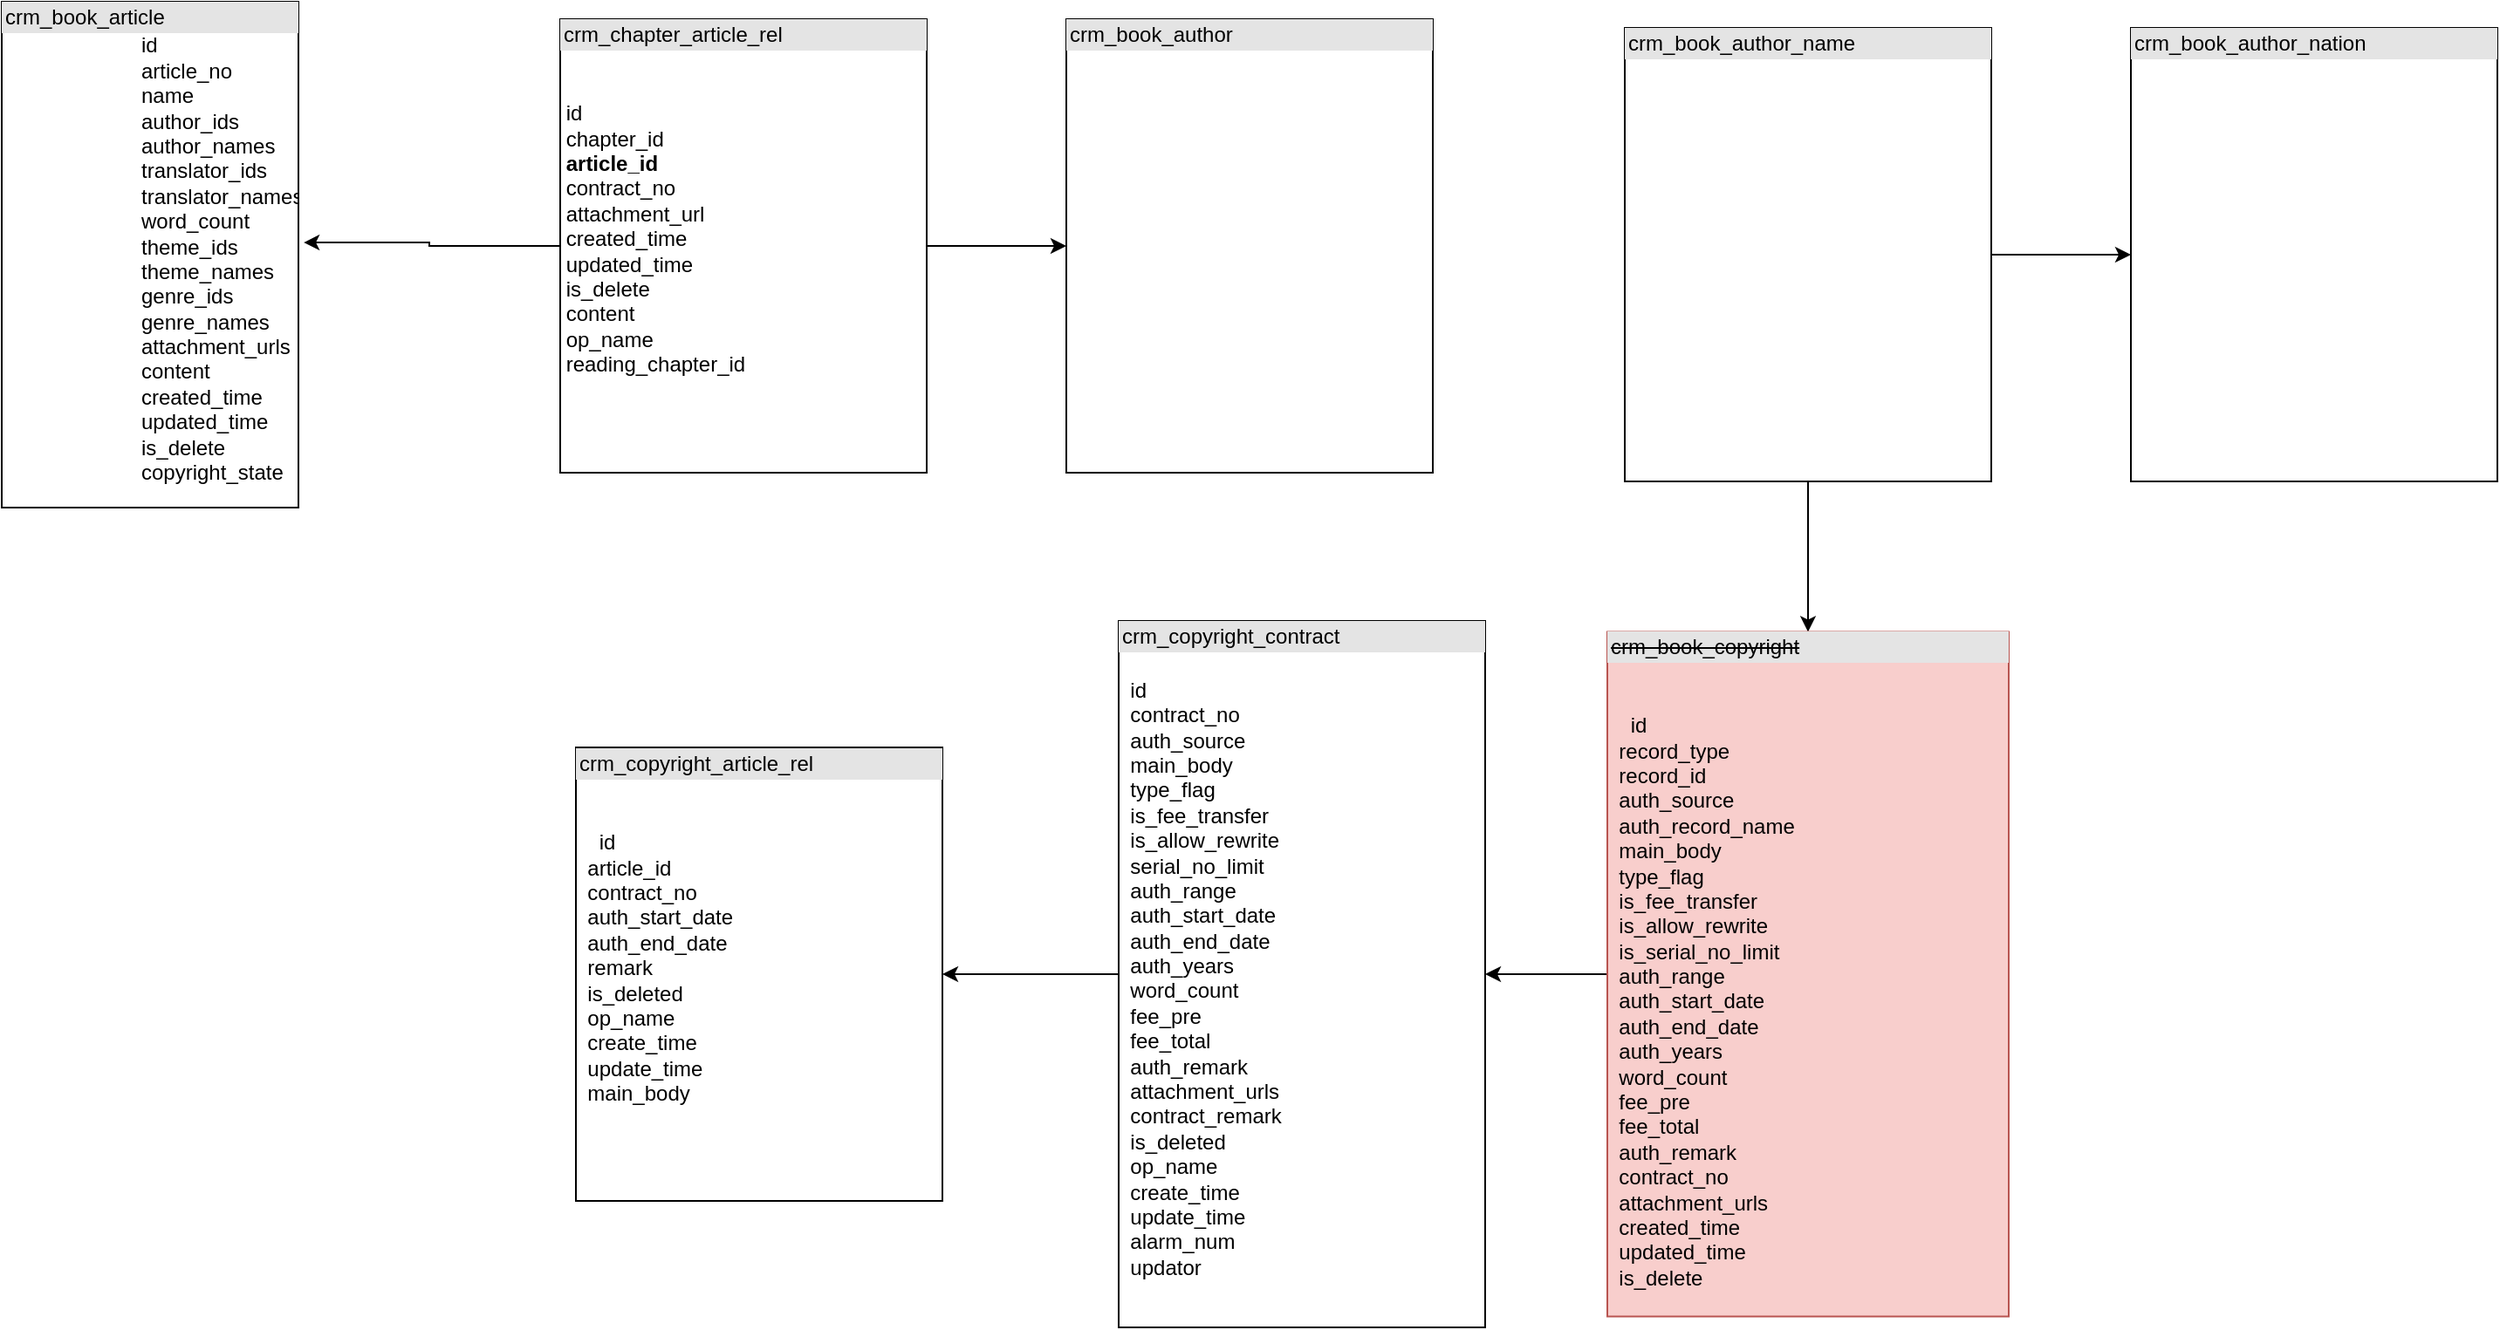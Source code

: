 <mxfile version="21.2.3" type="github">
  <diagram name="第 1 页" id="yB2aKCrz24odWWb_tVtd">
    <mxGraphModel dx="2261" dy="708" grid="1" gridSize="10" guides="1" tooltips="1" connect="1" arrows="1" fold="1" page="1" pageScale="1" pageWidth="827" pageHeight="1169" math="0" shadow="0">
      <root>
        <mxCell id="0" />
        <mxCell id="1" parent="0" />
        <mxCell id="_Xwa_iLSkTiV_m_WX92b-1" value="&lt;div style=&quot;box-sizing:border-box;width:100%;background:#e4e4e4;padding:2px;&quot;&gt;crm_book_article&lt;/div&gt;&lt;blockquote style=&quot;margin: 0 0 0 40px; border: none; padding: 0px;&quot;&gt;&lt;blockquote style=&quot;margin: 0 0 0 40px; border: none; padding: 0px;&quot;&gt;&lt;div&gt;&lt;span style=&quot;background-color: initial;&quot;&gt;id&lt;/span&gt;&lt;br&gt;&lt;/div&gt;&lt;/blockquote&gt;&lt;blockquote style=&quot;margin: 0 0 0 40px; border: none; padding: 0px;&quot;&gt;&lt;div&gt;article_no&lt;/div&gt;&lt;/blockquote&gt;&lt;blockquote style=&quot;margin: 0 0 0 40px; border: none; padding: 0px;&quot;&gt;&lt;div&gt;name&lt;/div&gt;&lt;/blockquote&gt;&lt;blockquote style=&quot;margin: 0 0 0 40px; border: none; padding: 0px;&quot;&gt;&lt;div&gt;author_ids&lt;/div&gt;&lt;/blockquote&gt;&lt;blockquote style=&quot;margin: 0 0 0 40px; border: none; padding: 0px;&quot;&gt;&lt;div&gt;author_names&lt;/div&gt;&lt;/blockquote&gt;&lt;blockquote style=&quot;margin: 0 0 0 40px; border: none; padding: 0px;&quot;&gt;&lt;div&gt;translator_ids&lt;/div&gt;&lt;/blockquote&gt;&lt;blockquote style=&quot;margin: 0 0 0 40px; border: none; padding: 0px;&quot;&gt;&lt;div&gt;translator_names&lt;/div&gt;&lt;/blockquote&gt;&lt;blockquote style=&quot;margin: 0 0 0 40px; border: none; padding: 0px;&quot;&gt;&lt;div&gt;word_count&lt;/div&gt;&lt;/blockquote&gt;&lt;blockquote style=&quot;margin: 0 0 0 40px; border: none; padding: 0px;&quot;&gt;&lt;div&gt;theme_ids&lt;/div&gt;&lt;/blockquote&gt;&lt;blockquote style=&quot;margin: 0 0 0 40px; border: none; padding: 0px;&quot;&gt;&lt;div&gt;theme_names&lt;/div&gt;&lt;/blockquote&gt;&lt;blockquote style=&quot;margin: 0 0 0 40px; border: none; padding: 0px;&quot;&gt;&lt;div&gt;genre_ids&lt;/div&gt;&lt;/blockquote&gt;&lt;blockquote style=&quot;margin: 0 0 0 40px; border: none; padding: 0px;&quot;&gt;&lt;div&gt;genre_names&lt;/div&gt;&lt;/blockquote&gt;&lt;blockquote style=&quot;margin: 0 0 0 40px; border: none; padding: 0px;&quot;&gt;&lt;div&gt;attachment_urls&lt;/div&gt;&lt;/blockquote&gt;&lt;blockquote style=&quot;margin: 0 0 0 40px; border: none; padding: 0px;&quot;&gt;&lt;div&gt;content&lt;/div&gt;&lt;/blockquote&gt;&lt;blockquote style=&quot;margin: 0 0 0 40px; border: none; padding: 0px;&quot;&gt;&lt;div&gt;created_time&lt;/div&gt;&lt;/blockquote&gt;&lt;blockquote style=&quot;margin: 0 0 0 40px; border: none; padding: 0px;&quot;&gt;&lt;div&gt;updated_time&lt;/div&gt;&lt;/blockquote&gt;&lt;blockquote style=&quot;margin: 0 0 0 40px; border: none; padding: 0px;&quot;&gt;&lt;div&gt;is_delete&lt;/div&gt;&lt;/blockquote&gt;&lt;blockquote style=&quot;margin: 0 0 0 40px; border: none; padding: 0px;&quot;&gt;&lt;div&gt;copyright_state&lt;/div&gt;&lt;/blockquote&gt;&lt;/blockquote&gt;" style="verticalAlign=top;align=left;overflow=fill;html=1;whiteSpace=wrap;" vertex="1" parent="1">
          <mxGeometry x="-20" y="180" width="170" height="290" as="geometry" />
        </mxCell>
        <mxCell id="_Xwa_iLSkTiV_m_WX92b-3" style="edgeStyle=orthogonalEdgeStyle;rounded=0;orthogonalLoop=1;jettySize=auto;html=1;exitX=0;exitY=0.5;exitDx=0;exitDy=0;entryX=1.018;entryY=0.476;entryDx=0;entryDy=0;entryPerimeter=0;" edge="1" parent="1" source="_Xwa_iLSkTiV_m_WX92b-2" target="_Xwa_iLSkTiV_m_WX92b-1">
          <mxGeometry relative="1" as="geometry" />
        </mxCell>
        <mxCell id="_Xwa_iLSkTiV_m_WX92b-5" value="" style="edgeStyle=orthogonalEdgeStyle;rounded=0;orthogonalLoop=1;jettySize=auto;html=1;" edge="1" parent="1" source="_Xwa_iLSkTiV_m_WX92b-2" target="_Xwa_iLSkTiV_m_WX92b-4">
          <mxGeometry relative="1" as="geometry" />
        </mxCell>
        <mxCell id="_Xwa_iLSkTiV_m_WX92b-2" value="&lt;div style=&quot;box-sizing:border-box;width:100%;background:#e4e4e4;padding:2px;&quot;&gt;crm_chapter_article_rel&lt;/div&gt;&lt;br&gt;&lt;br&gt;&lt;div&gt;&lt;div&gt;&amp;nbsp;id&lt;/div&gt;&lt;div&gt;&amp;nbsp;chapter_id&lt;/div&gt;&lt;div&gt;&amp;nbsp;&lt;b&gt;article_id&lt;/b&gt;&lt;/div&gt;&lt;div&gt;&amp;nbsp;contract_no&lt;/div&gt;&lt;div&gt;&amp;nbsp;attachment_url&lt;/div&gt;&lt;div&gt;&amp;nbsp;created_time&lt;/div&gt;&lt;div&gt;&amp;nbsp;updated_time&lt;/div&gt;&lt;div&gt;&amp;nbsp;is_delete&lt;/div&gt;&lt;div&gt;&amp;nbsp;content&lt;/div&gt;&lt;div&gt;&amp;nbsp;op_name&lt;/div&gt;&lt;div&gt;&amp;nbsp;reading_chapter_id&lt;/div&gt;&lt;/div&gt;" style="verticalAlign=top;align=left;overflow=fill;html=1;whiteSpace=wrap;" vertex="1" parent="1">
          <mxGeometry x="300" y="190" width="210" height="260" as="geometry" />
        </mxCell>
        <mxCell id="_Xwa_iLSkTiV_m_WX92b-4" value="&lt;div style=&quot;box-sizing:border-box;width:100%;background:#e4e4e4;padding:2px;&quot;&gt;crm_book_author&lt;/div&gt;&lt;br&gt;&lt;br&gt;&lt;div&gt;&lt;div&gt;&amp;nbsp;&amp;nbsp;&lt;/div&gt;&lt;/div&gt;" style="verticalAlign=top;align=left;overflow=fill;html=1;whiteSpace=wrap;" vertex="1" parent="1">
          <mxGeometry x="590" y="190" width="210" height="260" as="geometry" />
        </mxCell>
        <mxCell id="_Xwa_iLSkTiV_m_WX92b-8" value="" style="edgeStyle=orthogonalEdgeStyle;rounded=0;orthogonalLoop=1;jettySize=auto;html=1;" edge="1" parent="1" source="_Xwa_iLSkTiV_m_WX92b-6" target="_Xwa_iLSkTiV_m_WX92b-7">
          <mxGeometry relative="1" as="geometry" />
        </mxCell>
        <mxCell id="_Xwa_iLSkTiV_m_WX92b-10" value="" style="edgeStyle=orthogonalEdgeStyle;rounded=0;orthogonalLoop=1;jettySize=auto;html=1;" edge="1" parent="1" source="_Xwa_iLSkTiV_m_WX92b-6" target="_Xwa_iLSkTiV_m_WX92b-9">
          <mxGeometry relative="1" as="geometry" />
        </mxCell>
        <mxCell id="_Xwa_iLSkTiV_m_WX92b-6" value="&lt;div style=&quot;box-sizing:border-box;width:100%;background:#e4e4e4;padding:2px;&quot;&gt;crm_book_author_name&lt;/div&gt;&lt;br&gt;&lt;br&gt;&lt;div&gt;&lt;div&gt;&amp;nbsp;&amp;nbsp;&lt;/div&gt;&lt;/div&gt;" style="verticalAlign=top;align=left;overflow=fill;html=1;whiteSpace=wrap;" vertex="1" parent="1">
          <mxGeometry x="910" y="195" width="210" height="260" as="geometry" />
        </mxCell>
        <mxCell id="_Xwa_iLSkTiV_m_WX92b-7" value="&lt;div style=&quot;box-sizing:border-box;width:100%;background:#e4e4e4;padding:2px;&quot;&gt;crm_book_author_nation&lt;/div&gt;&lt;br&gt;&lt;br&gt;&lt;div&gt;&lt;div&gt;&amp;nbsp;&amp;nbsp;&lt;/div&gt;&lt;/div&gt;" style="verticalAlign=top;align=left;overflow=fill;html=1;whiteSpace=wrap;" vertex="1" parent="1">
          <mxGeometry x="1200" y="195" width="210" height="260" as="geometry" />
        </mxCell>
        <mxCell id="_Xwa_iLSkTiV_m_WX92b-12" value="" style="edgeStyle=orthogonalEdgeStyle;rounded=0;orthogonalLoop=1;jettySize=auto;html=1;" edge="1" parent="1" source="_Xwa_iLSkTiV_m_WX92b-9" target="_Xwa_iLSkTiV_m_WX92b-11">
          <mxGeometry relative="1" as="geometry" />
        </mxCell>
        <mxCell id="_Xwa_iLSkTiV_m_WX92b-9" value="&lt;div style=&quot;box-sizing:border-box;width:100%;background:#e4e4e4;padding:2px;&quot;&gt;&lt;strike&gt;crm_book_copyright&lt;/strike&gt;&lt;/div&gt;&lt;br&gt;&lt;br&gt;&lt;div&gt;&lt;div&gt;&amp;nbsp;&amp;nbsp;&amp;nbsp; id&lt;/div&gt;&lt;div&gt;&amp;nbsp; record_type&lt;/div&gt;&lt;div&gt;&amp;nbsp; record_id&lt;/div&gt;&lt;div&gt;&amp;nbsp; auth_source&lt;/div&gt;&lt;div&gt;&amp;nbsp; auth_record_name&lt;/div&gt;&lt;div&gt;&amp;nbsp; main_body&lt;/div&gt;&lt;div&gt;&amp;nbsp; type_flag&lt;/div&gt;&lt;div&gt;&amp;nbsp; is_fee_transfer&lt;/div&gt;&lt;div&gt;&amp;nbsp; is_allow_rewrite&lt;/div&gt;&lt;div&gt;&amp;nbsp; is_serial_no_limit&lt;/div&gt;&lt;div&gt;&amp;nbsp; auth_range&lt;/div&gt;&lt;div&gt;&amp;nbsp; auth_start_date&lt;/div&gt;&lt;div&gt;&amp;nbsp; auth_end_date&lt;/div&gt;&lt;div&gt;&amp;nbsp; auth_years&lt;/div&gt;&lt;div&gt;&amp;nbsp; word_count&lt;/div&gt;&lt;div&gt;&amp;nbsp; fee_pre&lt;/div&gt;&lt;div&gt;&amp;nbsp; fee_total&lt;/div&gt;&lt;div&gt;&amp;nbsp; auth_remark&lt;/div&gt;&lt;div&gt;&amp;nbsp; contract_no&lt;/div&gt;&lt;div&gt;&amp;nbsp; attachment_urls&lt;/div&gt;&lt;div&gt;&amp;nbsp; created_time&lt;/div&gt;&lt;div&gt;&amp;nbsp; updated_time&lt;/div&gt;&lt;div&gt;&amp;nbsp; is_delete&lt;/div&gt;&lt;/div&gt;" style="verticalAlign=top;align=left;overflow=fill;html=1;whiteSpace=wrap;fillColor=#f8cecc;strokeColor=#b85450;" vertex="1" parent="1">
          <mxGeometry x="900" y="541.25" width="230" height="392.5" as="geometry" />
        </mxCell>
        <mxCell id="_Xwa_iLSkTiV_m_WX92b-14" value="" style="edgeStyle=orthogonalEdgeStyle;rounded=0;orthogonalLoop=1;jettySize=auto;html=1;" edge="1" parent="1" source="_Xwa_iLSkTiV_m_WX92b-11" target="_Xwa_iLSkTiV_m_WX92b-13">
          <mxGeometry relative="1" as="geometry" />
        </mxCell>
        <mxCell id="_Xwa_iLSkTiV_m_WX92b-11" value="&lt;div style=&quot;box-sizing:border-box;width:100%;background:#e4e4e4;padding:2px;&quot;&gt;crm_copyright_contract&lt;/div&gt;&lt;br&gt;&lt;div&gt;&amp;nbsp; id&lt;/div&gt;&lt;div&gt;&amp;nbsp; contract_no&lt;/div&gt;&lt;div&gt;&amp;nbsp; auth_source&lt;/div&gt;&lt;div&gt;&amp;nbsp; main_body&lt;/div&gt;&lt;div&gt;&amp;nbsp; type_flag&lt;/div&gt;&lt;div&gt;&amp;nbsp; is_fee_transfer&lt;/div&gt;&lt;div&gt;&amp;nbsp; is_allow_rewrite&lt;/div&gt;&lt;div&gt;&amp;nbsp; serial_no_limit&lt;/div&gt;&lt;div&gt;&amp;nbsp; auth_range&lt;/div&gt;&lt;div&gt;&amp;nbsp; auth_start_date&lt;/div&gt;&lt;div&gt;&amp;nbsp; auth_end_date&lt;/div&gt;&lt;div&gt;&amp;nbsp; auth_years&lt;/div&gt;&lt;div&gt;&amp;nbsp; word_count&lt;/div&gt;&lt;div&gt;&amp;nbsp; fee_pre&lt;/div&gt;&lt;div&gt;&amp;nbsp; fee_total&lt;/div&gt;&lt;div&gt;&amp;nbsp; auth_remark&lt;/div&gt;&lt;div&gt;&amp;nbsp; attachment_urls&lt;/div&gt;&lt;div&gt;&amp;nbsp; contract_remark&lt;/div&gt;&lt;div&gt;&amp;nbsp; is_deleted&lt;/div&gt;&lt;div&gt;&amp;nbsp; op_name&lt;/div&gt;&lt;div&gt;&amp;nbsp; create_time&lt;/div&gt;&lt;div&gt;&amp;nbsp; update_time&lt;/div&gt;&lt;div&gt;&amp;nbsp; alarm_num&lt;/div&gt;&lt;div&gt;&amp;nbsp; updator&lt;/div&gt;&lt;div&gt;&lt;br&gt;&lt;/div&gt;" style="verticalAlign=top;align=left;overflow=fill;html=1;whiteSpace=wrap;" vertex="1" parent="1">
          <mxGeometry x="620" y="535" width="210" height="405" as="geometry" />
        </mxCell>
        <mxCell id="_Xwa_iLSkTiV_m_WX92b-13" value="&lt;div style=&quot;box-sizing:border-box;width:100%;background:#e4e4e4;padding:2px;&quot;&gt;crm_copyright_article_rel&lt;/div&gt;&lt;br&gt;&lt;br&gt;&lt;div&gt;&lt;div&gt;&amp;nbsp;&amp;nbsp;&amp;nbsp; id&lt;/div&gt;&lt;div&gt;&amp;nbsp; article_id&lt;/div&gt;&lt;div&gt;&amp;nbsp; contract_no&lt;/div&gt;&lt;div&gt;&amp;nbsp; auth_start_date&lt;/div&gt;&lt;div&gt;&amp;nbsp; auth_end_date&lt;/div&gt;&lt;div&gt;&amp;nbsp; remark&lt;/div&gt;&lt;div&gt;&amp;nbsp; is_deleted&lt;/div&gt;&lt;div&gt;&amp;nbsp; op_name&lt;/div&gt;&lt;div&gt;&amp;nbsp; create_time&lt;/div&gt;&lt;div&gt;&amp;nbsp; update_time&lt;/div&gt;&lt;div&gt;&amp;nbsp; main_body&lt;/div&gt;&lt;/div&gt;" style="verticalAlign=top;align=left;overflow=fill;html=1;whiteSpace=wrap;" vertex="1" parent="1">
          <mxGeometry x="309" y="607.5" width="210" height="260" as="geometry" />
        </mxCell>
      </root>
    </mxGraphModel>
  </diagram>
</mxfile>
